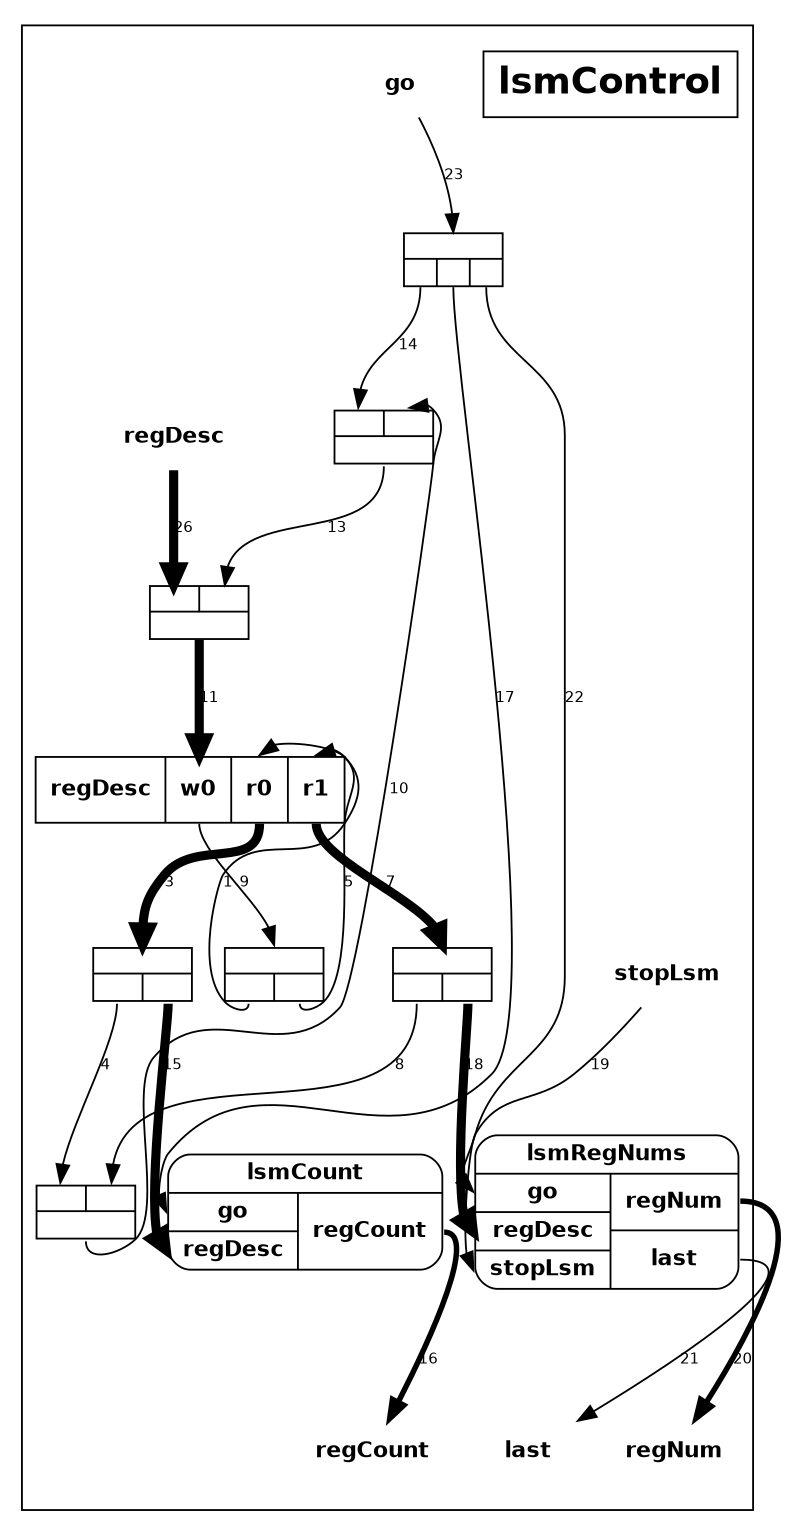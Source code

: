 digraph lsmControl {
  outputorder="edgesfirst";
  size="7.086614173228347,10.236220472440946";
  ratio="2.0"
  subgraph cluster_lsmControl {
    edge [fontsize="8", fontname="Helvetica", labelfontname="Helvetica", labelfontsize="8", arrowhead="normal"];
    node [fontsize="12", fontname="Helvetica-Bold", shape="box"];
    title [label="lsmControl", fontsize="20"];
    port0 [portref="0", label="go", style="bold", shape="none"];
    port1 [portref="1", label="regDesc", style="bold", shape="none"];
    port2 [portref="2", label="stopLsm", style="bold", shape="none"];
    port3 [portref="3", label="regCount", style="bold", shape="none"];
    port4 [portref="4", label="regNum", style="bold", shape="none"];
    port5 [portref="5", label="last", style="bold", shape="none"];
    comp3 [compref="3", label="{{<i>}|{<o0>|<o1>}}", height="0.4", fontsize="2", nojustify="true", shape="record"];
    comp4 [compref="4", label="{{<i0>|<i1>}|{<o>}}", height="0.4", fontsize="2", nojustify="true", shape="record"];
    comp5 [compref="5", label="regDesc|<w0>w0|<r0>r0|<r1>r1", shape="record"];
    comp7 [compref="7", label="{{<i0>|<i1>}|{<o>}}", height="0.4", fontsize="2", nojustify="true", shape="record"];
    comp8 [compref="8", label="{lsmCount|{{<go>go|<regDesc>regDesc}|{<regCount>regCount}}}", nojustify="true", shape="Mrecord"];
    comp9 [compref="9", label="{lsmRegNums|{{<go>go|<regDesc>regDesc|<stopLsm>stopLsm}|{<regNum>regNum|<last>last}}}", nojustify="true", shape="Mrecord"];
    comp10 [compref="10", label="{{<i>}|{<o0>|<o1>|<o2>}}", height="0.4", fontsize="2", nojustify="true", shape="record"];
    comp11 [compref="11", label="{{<i>}|{<o0>|<o1>}}", height="0.4", fontsize="2", nojustify="true", shape="record"];
    comp13 [compref="13", label="{{<i>}|{<o0>|<o1>}}", height="0.4", fontsize="2", nojustify="true", shape="record"];
    comp15 [compref="15", label="{{<i0>|<i1>}|{<o>}}", height="0.4", fontsize="2", nojustify="true", shape="record"]
    comp3:o0:s -> comp5:r0:n [linkref="1", label="1", penwidth="1", weight="1"];
    comp5:r0:s -> comp13:i:n [linkref="3", label="3", penwidth="5", weight="5"];
    comp13:o0:s -> comp4:i0:n [linkref="4", label="4", penwidth="1", weight="1"];
    comp3:o1:s -> comp5:r1:n [linkref="5", label="5", penwidth="1", weight="1"];
    comp5:r1:s -> comp11:i:n [linkref="7", label="7", penwidth="5", weight="5"];
    comp11:o0:s -> comp4:i1:n [linkref="8", label="8", penwidth="1", weight="1"];
    comp5:w0:s -> comp3:i:n [linkref="9", label="9", penwidth="1", weight="1"];
    comp4:o:s -> comp7:i1:n [linkref="10", label="10", penwidth="1", weight="1"];
    comp15:o:s -> comp5:w0:n [linkref="11", label="11", penwidth="5", weight="5"];
    comp7:o:s -> comp15:i1:n [linkref="13", label="13", penwidth="1", weight="1"];
    comp10:o0:s -> comp7:i0:n [linkref="14", label="14", penwidth="1", weight="1"];
    comp13:o1:s -> comp8:regDesc:w [linkref="15", label="15", penwidth="5", weight="5"];
    comp8:regCount:e -> port3 [linkref="16", label="16", penwidth="3", weight="3"];
    comp10:o1:s -> comp8:go:w [linkref="17", label="17", penwidth="1", weight="1"];
    comp11:o1:s -> comp9:regDesc:w [linkref="18", label="18", penwidth="5", weight="5"];
    port2 -> comp9:stopLsm:w [linkref="19", label="19", penwidth="1", weight="1"];
    comp9:regNum:e -> port4 [linkref="20", label="20", penwidth="3", weight="3"];
    comp9:last:e -> port5 [linkref="21", label="21", penwidth="1", weight="1"];
    comp10:o2:s -> comp9:go:w [linkref="22", label="22", penwidth="1", weight="1"];
    port0 -> comp10:i:n [linkref="23", label="23", penwidth="1", weight="1"];
    port1 -> comp15:i0:n [linkref="26", label="26", penwidth="5", weight="5"]
  }
}
